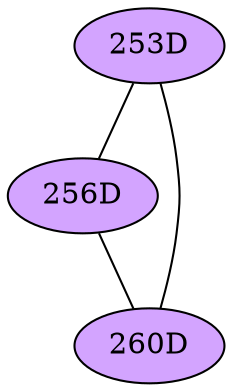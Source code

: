 // The Round Table
graph {
	"253D" [fillcolor="#D3A4FF" style=radial]
	"256D" [fillcolor="#D3A4FF" style=radial]
	"253D" -- "256D" [penwidth=1]
	"253D" [fillcolor="#D3A4FF" style=radial]
	"260D" [fillcolor="#D3A4FF" style=radial]
	"253D" -- "260D" [penwidth=1]
	"256D" [fillcolor="#D3A4FF" style=radial]
	"260D" [fillcolor="#D3A4FF" style=radial]
	"256D" -- "260D" [penwidth=1]
}
